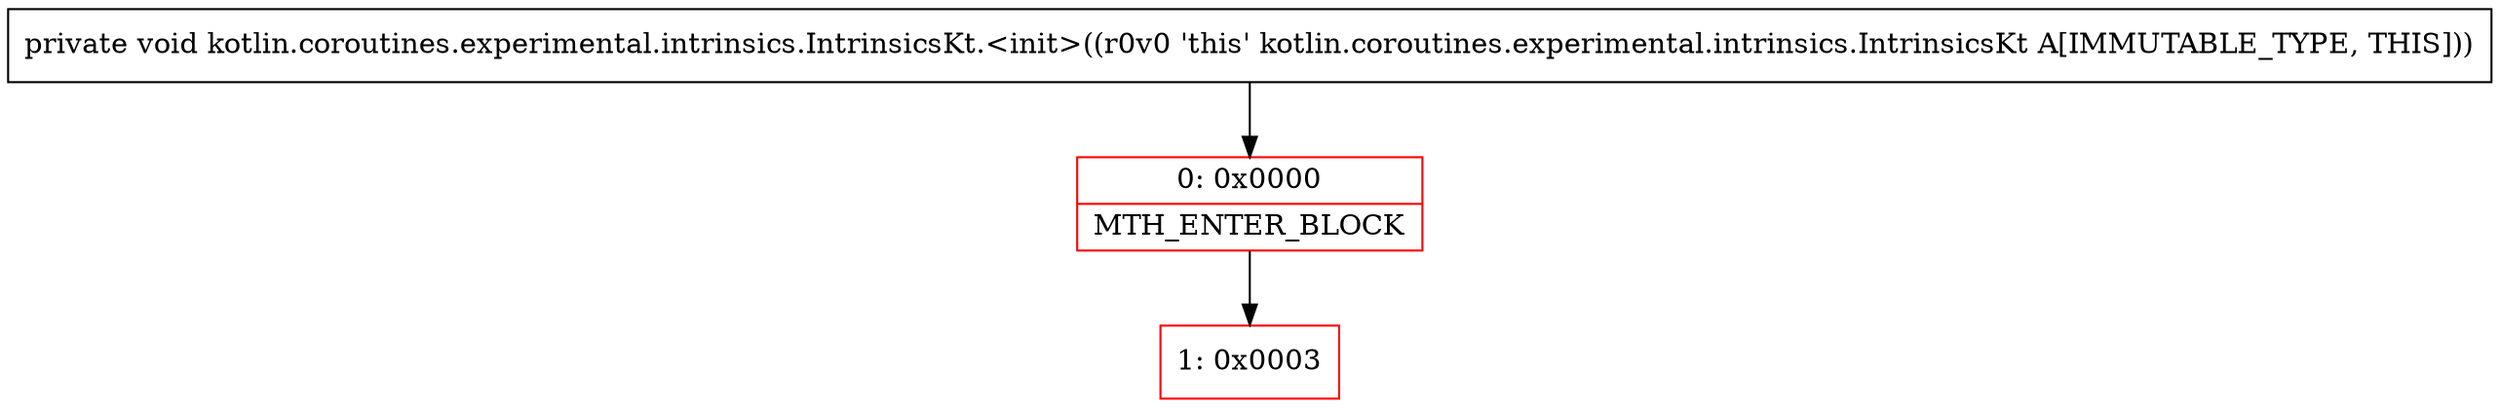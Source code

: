 digraph "CFG forkotlin.coroutines.experimental.intrinsics.IntrinsicsKt.\<init\>()V" {
subgraph cluster_Region_2107021193 {
label = "R(0)";
node [shape=record,color=blue];
}
Node_0 [shape=record,color=red,label="{0\:\ 0x0000|MTH_ENTER_BLOCK\l}"];
Node_1 [shape=record,color=red,label="{1\:\ 0x0003}"];
MethodNode[shape=record,label="{private void kotlin.coroutines.experimental.intrinsics.IntrinsicsKt.\<init\>((r0v0 'this' kotlin.coroutines.experimental.intrinsics.IntrinsicsKt A[IMMUTABLE_TYPE, THIS])) }"];
MethodNode -> Node_0;
Node_0 -> Node_1;
}

